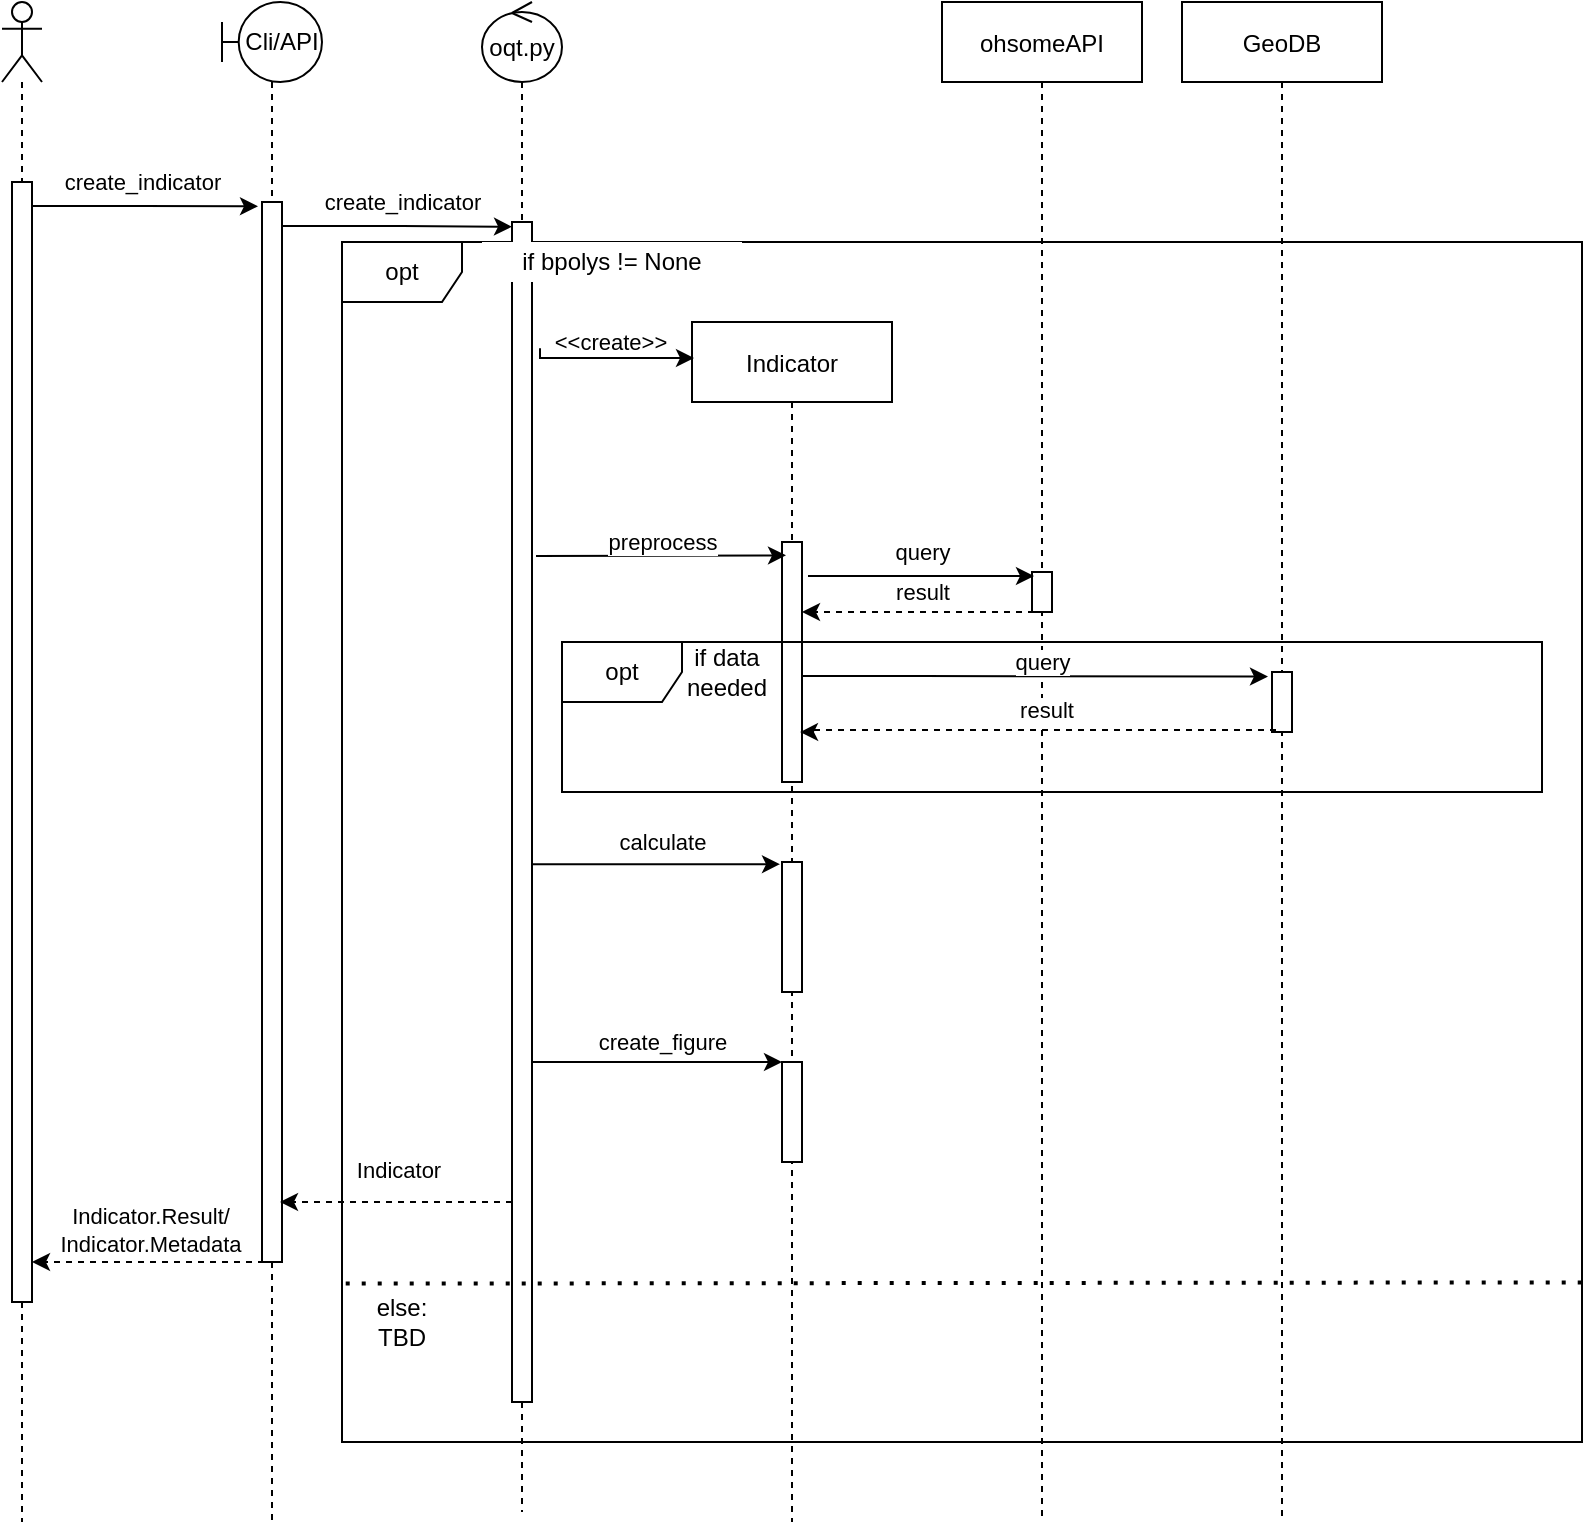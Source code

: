 <mxfile version="14.2.9" type="device"><diagram id="kgpKYQtTHZ0yAKxKKP6v" name="Page-1"><mxGraphModel dx="1355" dy="799" grid="1" gridSize="10" guides="1" tooltips="1" connect="1" arrows="1" fold="1" page="1" pageScale="1" pageWidth="850" pageHeight="1100" math="0" shadow="0"><root><mxCell id="0"/><mxCell id="1" parent="0"/><mxCell id="RkgCNi8kKASeo4aPOwPu-42" value="opt" style="shape=umlFrame;whiteSpace=wrap;html=1;rounded=0;shadow=0;glass=0;sketch=0;" vertex="1" parent="1"><mxGeometry x="200" y="200" width="620" height="600" as="geometry"/></mxCell><mxCell id="3nuBFxr9cyL0pnOWT2aG-1" value="Indicator" style="shape=umlLifeline;perimeter=lifelinePerimeter;container=1;collapsible=0;recursiveResize=0;rounded=0;shadow=0;strokeWidth=1;glass=0;sketch=0;size=40;" parent="1" vertex="1"><mxGeometry x="375" y="240" width="100" height="600" as="geometry"/></mxCell><mxCell id="3nuBFxr9cyL0pnOWT2aG-2" value="" style="points=[];perimeter=orthogonalPerimeter;rounded=0;shadow=0;strokeWidth=1;" parent="3nuBFxr9cyL0pnOWT2aG-1" vertex="1"><mxGeometry x="45" y="110" width="10" height="120" as="geometry"/></mxCell><mxCell id="RkgCNi8kKASeo4aPOwPu-27" value="" style="points=[];perimeter=orthogonalPerimeter;rounded=0;shadow=0;strokeWidth=1;" vertex="1" parent="3nuBFxr9cyL0pnOWT2aG-1"><mxGeometry x="45" y="370" width="10" height="50" as="geometry"/></mxCell><mxCell id="RkgCNi8kKASeo4aPOwPu-25" value="" style="points=[];perimeter=orthogonalPerimeter;rounded=0;shadow=0;strokeWidth=1;" vertex="1" parent="3nuBFxr9cyL0pnOWT2aG-1"><mxGeometry x="45" y="270" width="10" height="65" as="geometry"/></mxCell><mxCell id="RkgCNi8kKASeo4aPOwPu-11" style="edgeStyle=orthogonalEdgeStyle;rounded=0;orthogonalLoop=1;jettySize=auto;html=1;endArrow=none;endFill=0;dashed=1;" edge="1" parent="1" source="RkgCNi8kKASeo4aPOwPu-12"><mxGeometry relative="1" as="geometry"><mxPoint x="40" y="840" as="targetPoint"/><Array as="points"><mxPoint x="40" y="580"/></Array></mxGeometry></mxCell><mxCell id="RkgCNi8kKASeo4aPOwPu-5" value="" style="shape=umlActor;verticalLabelPosition=bottom;verticalAlign=top;html=1;outlineConnect=0;rounded=0;shadow=0;glass=0;sketch=0;" vertex="1" parent="1"><mxGeometry x="30" y="80" width="20" height="40" as="geometry"/></mxCell><mxCell id="RkgCNi8kKASeo4aPOwPu-19" style="edgeStyle=orthogonalEdgeStyle;rounded=0;orthogonalLoop=1;jettySize=auto;html=1;entryX=0.5;entryY=0;entryDx=0;entryDy=0;entryPerimeter=0;dashed=1;endArrow=none;endFill=0;" edge="1" parent="1" source="RkgCNi8kKASeo4aPOwPu-6" target="RkgCNi8kKASeo4aPOwPu-18"><mxGeometry relative="1" as="geometry"/></mxCell><mxCell id="RkgCNi8kKASeo4aPOwPu-6" value="oqt.py" style="ellipse;shape=umlControl;whiteSpace=wrap;html=1;rounded=0;shadow=0;glass=0;sketch=0;" vertex="1" parent="1"><mxGeometry x="270" y="80" width="40" height="40" as="geometry"/></mxCell><mxCell id="RkgCNi8kKASeo4aPOwPu-14" style="edgeStyle=orthogonalEdgeStyle;rounded=0;orthogonalLoop=1;jettySize=auto;html=1;dashed=1;endArrow=none;endFill=0;" edge="1" parent="1" source="RkgCNi8kKASeo4aPOwPu-15"><mxGeometry relative="1" as="geometry"><mxPoint x="165" y="840" as="targetPoint"/><Array as="points"><mxPoint x="165" y="790"/></Array></mxGeometry></mxCell><mxCell id="RkgCNi8kKASeo4aPOwPu-7" value="Cli/API" style="shape=umlBoundary;whiteSpace=wrap;html=1;rounded=0;shadow=0;glass=0;sketch=0;" vertex="1" parent="1"><mxGeometry x="140" y="80" width="50" height="40" as="geometry"/></mxCell><mxCell id="RkgCNi8kKASeo4aPOwPu-8" value="ohsomeAPI" style="shape=umlLifeline;perimeter=lifelinePerimeter;container=1;collapsible=0;recursiveResize=0;rounded=0;shadow=0;strokeWidth=1;glass=0;sketch=0;" vertex="1" parent="1"><mxGeometry x="500" y="80" width="100" height="760" as="geometry"/></mxCell><mxCell id="RkgCNi8kKASeo4aPOwPu-9" value="" style="points=[];perimeter=orthogonalPerimeter;rounded=0;shadow=0;strokeWidth=1;" vertex="1" parent="RkgCNi8kKASeo4aPOwPu-8"><mxGeometry x="45" y="285" width="10" height="20" as="geometry"/></mxCell><mxCell id="RkgCNi8kKASeo4aPOwPu-20" value="&lt;div&gt;create_indicator&lt;/div&gt;" style="edgeStyle=orthogonalEdgeStyle;rounded=0;orthogonalLoop=1;jettySize=auto;html=1;endArrow=classic;endFill=1;entryX=-0.2;entryY=0.004;entryDx=0;entryDy=0;entryPerimeter=0;" edge="1" parent="1" source="RkgCNi8kKASeo4aPOwPu-12" target="RkgCNi8kKASeo4aPOwPu-15"><mxGeometry x="-0.027" y="12" relative="1" as="geometry"><mxPoint x="170" y="183" as="targetPoint"/><Array as="points"><mxPoint x="100" y="182"/><mxPoint x="100" y="182"/></Array><mxPoint as="offset"/></mxGeometry></mxCell><mxCell id="RkgCNi8kKASeo4aPOwPu-12" value="" style="points=[];perimeter=orthogonalPerimeter;rounded=0;shadow=0;strokeWidth=1;" vertex="1" parent="1"><mxGeometry x="35" y="170" width="10" height="560" as="geometry"/></mxCell><mxCell id="RkgCNi8kKASeo4aPOwPu-13" style="edgeStyle=orthogonalEdgeStyle;rounded=0;orthogonalLoop=1;jettySize=auto;html=1;endArrow=none;endFill=0;dashed=1;" edge="1" parent="1" source="RkgCNi8kKASeo4aPOwPu-5" target="RkgCNi8kKASeo4aPOwPu-12"><mxGeometry relative="1" as="geometry"><mxPoint x="40" y="650" as="targetPoint"/><mxPoint x="40" y="120" as="sourcePoint"/><Array as="points"/></mxGeometry></mxCell><mxCell id="RkgCNi8kKASeo4aPOwPu-22" value="create_indicator" style="edgeStyle=orthogonalEdgeStyle;rounded=0;orthogonalLoop=1;jettySize=auto;html=1;endArrow=classic;endFill=1;entryX=0;entryY=0.004;entryDx=0;entryDy=0;entryPerimeter=0;" edge="1" parent="1" source="RkgCNi8kKASeo4aPOwPu-15" target="RkgCNi8kKASeo4aPOwPu-18"><mxGeometry x="0.043" y="12" relative="1" as="geometry"><mxPoint x="290" y="460" as="targetPoint"/><Array as="points"><mxPoint x="230" y="192"/><mxPoint x="230" y="192"/></Array><mxPoint as="offset"/></mxGeometry></mxCell><mxCell id="RkgCNi8kKASeo4aPOwPu-15" value="" style="points=[];perimeter=orthogonalPerimeter;rounded=0;shadow=0;strokeWidth=1;" vertex="1" parent="1"><mxGeometry x="160" y="180" width="10" height="530" as="geometry"/></mxCell><mxCell id="RkgCNi8kKASeo4aPOwPu-16" style="edgeStyle=orthogonalEdgeStyle;rounded=0;orthogonalLoop=1;jettySize=auto;html=1;dashed=1;endArrow=none;endFill=0;" edge="1" parent="1" source="RkgCNi8kKASeo4aPOwPu-7" target="RkgCNi8kKASeo4aPOwPu-15"><mxGeometry relative="1" as="geometry"><mxPoint x="180" y="790" as="targetPoint"/><mxPoint x="170" y="120" as="sourcePoint"/><Array as="points"/></mxGeometry></mxCell><mxCell id="RkgCNi8kKASeo4aPOwPu-17" style="edgeStyle=orthogonalEdgeStyle;rounded=0;orthogonalLoop=1;jettySize=auto;html=1;dashed=1;endArrow=none;endFill=0;" edge="1" parent="1" source="RkgCNi8kKASeo4aPOwPu-18"><mxGeometry relative="1" as="geometry"><mxPoint x="290" y="835" as="targetPoint"/><Array as="points"><mxPoint x="290" y="835"/></Array></mxGeometry></mxCell><mxCell id="RkgCNi8kKASeo4aPOwPu-33" value="Indicator" style="edgeStyle=orthogonalEdgeStyle;rounded=0;orthogonalLoop=1;jettySize=auto;html=1;endArrow=classic;endFill=1;dashed=1;" edge="1" parent="1" source="RkgCNi8kKASeo4aPOwPu-18"><mxGeometry x="-0.018" y="-16" relative="1" as="geometry"><mxPoint x="169" y="680" as="targetPoint"/><Array as="points"><mxPoint x="169" y="680"/></Array><mxPoint as="offset"/></mxGeometry></mxCell><mxCell id="RkgCNi8kKASeo4aPOwPu-18" value="" style="points=[];perimeter=orthogonalPerimeter;rounded=0;shadow=0;strokeWidth=1;" vertex="1" parent="1"><mxGeometry x="285" y="190" width="10" height="590" as="geometry"/></mxCell><mxCell id="RkgCNi8kKASeo4aPOwPu-23" value="preprocess" style="edgeStyle=orthogonalEdgeStyle;rounded=0;orthogonalLoop=1;jettySize=auto;html=1;endArrow=classic;endFill=1;entryX=0.47;entryY=0.169;entryDx=0;entryDy=0;entryPerimeter=0;" edge="1" parent="1"><mxGeometry x="0.008" y="7" relative="1" as="geometry"><mxPoint x="422" y="356.68" as="targetPoint"/><mxPoint x="297" y="357" as="sourcePoint"/><Array as="points"><mxPoint x="297" y="357"/></Array><mxPoint as="offset"/></mxGeometry></mxCell><mxCell id="RkgCNi8kKASeo4aPOwPu-24" value="calculate" style="edgeStyle=orthogonalEdgeStyle;rounded=0;orthogonalLoop=1;jettySize=auto;html=1;endArrow=classic;endFill=1;entryX=-0.1;entryY=0.017;entryDx=0;entryDy=0;entryPerimeter=0;" edge="1" parent="1" target="RkgCNi8kKASeo4aPOwPu-25"><mxGeometry x="0.207" y="11" relative="1" as="geometry"><mxPoint x="459" y="534" as="targetPoint"/><mxPoint x="295" y="536" as="sourcePoint"/><Array as="points"><mxPoint x="295" y="511"/></Array><mxPoint as="offset"/></mxGeometry></mxCell><mxCell id="RkgCNi8kKASeo4aPOwPu-29" value="&amp;lt;&amp;lt;create&amp;gt;&amp;gt;" style="edgeStyle=orthogonalEdgeStyle;rounded=0;orthogonalLoop=1;jettySize=auto;html=1;endArrow=classic;endFill=1;exitX=1.4;exitY=0.107;exitDx=0;exitDy=0;exitPerimeter=0;entryX=0.01;entryY=0.032;entryDx=0;entryDy=0;entryPerimeter=0;" edge="1" parent="1" source="RkgCNi8kKASeo4aPOwPu-18"><mxGeometry x="-0.053" y="-8" relative="1" as="geometry"><mxPoint x="376" y="258.04" as="targetPoint"/><mxPoint x="385" y="245" as="sourcePoint"/><Array as="points"><mxPoint x="299" y="258"/></Array><mxPoint x="1" y="-16" as="offset"/></mxGeometry></mxCell><mxCell id="RkgCNi8kKASeo4aPOwPu-30" value="GeoDB" style="shape=umlLifeline;perimeter=lifelinePerimeter;container=1;collapsible=0;recursiveResize=0;rounded=0;shadow=0;strokeWidth=1;glass=0;sketch=0;" vertex="1" parent="1"><mxGeometry x="620" y="80" width="100" height="760" as="geometry"/></mxCell><mxCell id="RkgCNi8kKASeo4aPOwPu-31" value="" style="points=[];perimeter=orthogonalPerimeter;rounded=0;shadow=0;strokeWidth=1;" vertex="1" parent="RkgCNi8kKASeo4aPOwPu-30"><mxGeometry x="45" y="335" width="10" height="30" as="geometry"/></mxCell><mxCell id="RkgCNi8kKASeo4aPOwPu-26" value="create_figure" style="edgeStyle=orthogonalEdgeStyle;rounded=0;orthogonalLoop=1;jettySize=auto;html=1;endArrow=classic;endFill=1;entryX=0;entryY=0;entryDx=0;entryDy=0;entryPerimeter=0;" edge="1" parent="1" target="RkgCNi8kKASeo4aPOwPu-27"><mxGeometry x="0.04" y="10" relative="1" as="geometry"><mxPoint x="420" y="695" as="targetPoint"/><mxPoint x="295" y="610" as="sourcePoint"/><Array as="points"><mxPoint x="295" y="610"/></Array><mxPoint as="offset"/></mxGeometry></mxCell><mxCell id="RkgCNi8kKASeo4aPOwPu-32" value="query" style="edgeStyle=orthogonalEdgeStyle;rounded=0;orthogonalLoop=1;jettySize=auto;html=1;endArrow=classic;endFill=1;entryX=0.1;entryY=0.1;entryDx=0;entryDy=0;entryPerimeter=0;" edge="1" parent="1" target="RkgCNi8kKASeo4aPOwPu-9"><mxGeometry x="0.009" y="12" relative="1" as="geometry"><mxPoint x="788" y="455" as="targetPoint"/><mxPoint x="433" y="367" as="sourcePoint"/><Array as="points"><mxPoint x="460" y="367"/><mxPoint x="460" y="367"/></Array><mxPoint as="offset"/></mxGeometry></mxCell><mxCell id="RkgCNi8kKASeo4aPOwPu-35" value="result" style="edgeStyle=orthogonalEdgeStyle;rounded=0;orthogonalLoop=1;jettySize=auto;html=1;entryX=0.9;entryY=0.978;entryDx=0;entryDy=0;entryPerimeter=0;endArrow=classic;endFill=1;dashed=1;" edge="1" parent="1"><mxGeometry x="-0.035" y="-10" relative="1" as="geometry"><mxPoint x="546" y="385.0" as="sourcePoint"/><mxPoint x="430" y="385.0" as="targetPoint"/><Array as="points"><mxPoint x="521" y="384.2"/></Array><mxPoint as="offset"/></mxGeometry></mxCell><mxCell id="RkgCNi8kKASeo4aPOwPu-36" value="opt" style="shape=umlFrame;whiteSpace=wrap;html=1;rounded=0;shadow=0;glass=0;sketch=0;" vertex="1" parent="1"><mxGeometry x="310" y="400" width="490" height="75" as="geometry"/></mxCell><mxCell id="RkgCNi8kKASeo4aPOwPu-37" value="query" style="edgeStyle=orthogonalEdgeStyle;rounded=0;orthogonalLoop=1;jettySize=auto;html=1;endArrow=classic;endFill=1;entryX=-0.2;entryY=0.075;entryDx=0;entryDy=0;entryPerimeter=0;" edge="1" parent="1" source="3nuBFxr9cyL0pnOWT2aG-2" target="RkgCNi8kKASeo4aPOwPu-31"><mxGeometry x="0.03" y="7" relative="1" as="geometry"><mxPoint x="670" y="408" as="targetPoint"/><mxPoint x="430" y="405" as="sourcePoint"/><Array as="points"><mxPoint x="490" y="417"/><mxPoint x="490" y="417"/></Array><mxPoint as="offset"/></mxGeometry></mxCell><mxCell id="RkgCNi8kKASeo4aPOwPu-38" value="result" style="edgeStyle=orthogonalEdgeStyle;rounded=0;orthogonalLoop=1;jettySize=auto;html=1;entryX=0.9;entryY=0.792;entryDx=0;entryDy=0;entryPerimeter=0;endArrow=classic;endFill=1;dashed=1;exitX=0.2;exitY=0.967;exitDx=0;exitDy=0;exitPerimeter=0;" edge="1" parent="1" source="RkgCNi8kKASeo4aPOwPu-31" target="3nuBFxr9cyL0pnOWT2aG-2"><mxGeometry x="-0.035" y="-10" relative="1" as="geometry"><mxPoint x="667" y="436" as="sourcePoint"/><mxPoint x="540" y="425" as="targetPoint"/><Array as="points"><mxPoint x="433" y="444"/><mxPoint x="433" y="445"/></Array><mxPoint as="offset"/></mxGeometry></mxCell><mxCell id="RkgCNi8kKASeo4aPOwPu-39" value="if data needed" style="text;html=1;strokeColor=none;fillColor=none;align=center;verticalAlign=middle;whiteSpace=wrap;rounded=0;shadow=0;glass=0;sketch=0;" vertex="1" parent="1"><mxGeometry x="370" y="400" width="45" height="30" as="geometry"/></mxCell><mxCell id="RkgCNi8kKASeo4aPOwPu-44" value="if bpolys != None" style="text;html=1;align=center;verticalAlign=middle;whiteSpace=wrap;rounded=0;shadow=0;glass=0;sketch=0;fillColor=#ffffff;" vertex="1" parent="1"><mxGeometry x="270" y="200" width="130" height="20" as="geometry"/></mxCell><mxCell id="RkgCNi8kKASeo4aPOwPu-45" value="" style="endArrow=none;dashed=1;html=1;dashPattern=1 3;strokeWidth=2;exitX=0.003;exitY=0.868;exitDx=0;exitDy=0;exitPerimeter=0;entryX=1.005;entryY=0.867;entryDx=0;entryDy=0;entryPerimeter=0;" edge="1" parent="1" source="RkgCNi8kKASeo4aPOwPu-42" target="RkgCNi8kKASeo4aPOwPu-42"><mxGeometry width="50" height="50" relative="1" as="geometry"><mxPoint x="325" y="740" as="sourcePoint"/><mxPoint x="375" y="690" as="targetPoint"/></mxGeometry></mxCell><mxCell id="RkgCNi8kKASeo4aPOwPu-46" value="else: TBD" style="text;html=1;align=center;verticalAlign=middle;whiteSpace=wrap;rounded=0;shadow=0;glass=0;sketch=0;fillColor=#ffffff;" vertex="1" parent="1"><mxGeometry x="210" y="730" width="40" height="20" as="geometry"/></mxCell><mxCell id="RkgCNi8kKASeo4aPOwPu-49" value="&lt;div&gt;Indicator.Result/&lt;/div&gt;&lt;div&gt;Indicator.Metadata&lt;br&gt;&lt;/div&gt;" style="edgeStyle=orthogonalEdgeStyle;rounded=0;orthogonalLoop=1;jettySize=auto;html=1;endArrow=classic;endFill=1;dashed=1;" edge="1" parent="1"><mxGeometry x="-0.018" y="-16" relative="1" as="geometry"><mxPoint x="161" y="710" as="sourcePoint"/><mxPoint x="45" y="710" as="targetPoint"/><Array as="points"><mxPoint x="45" y="710"/></Array><mxPoint as="offset"/></mxGeometry></mxCell></root></mxGraphModel></diagram></mxfile>